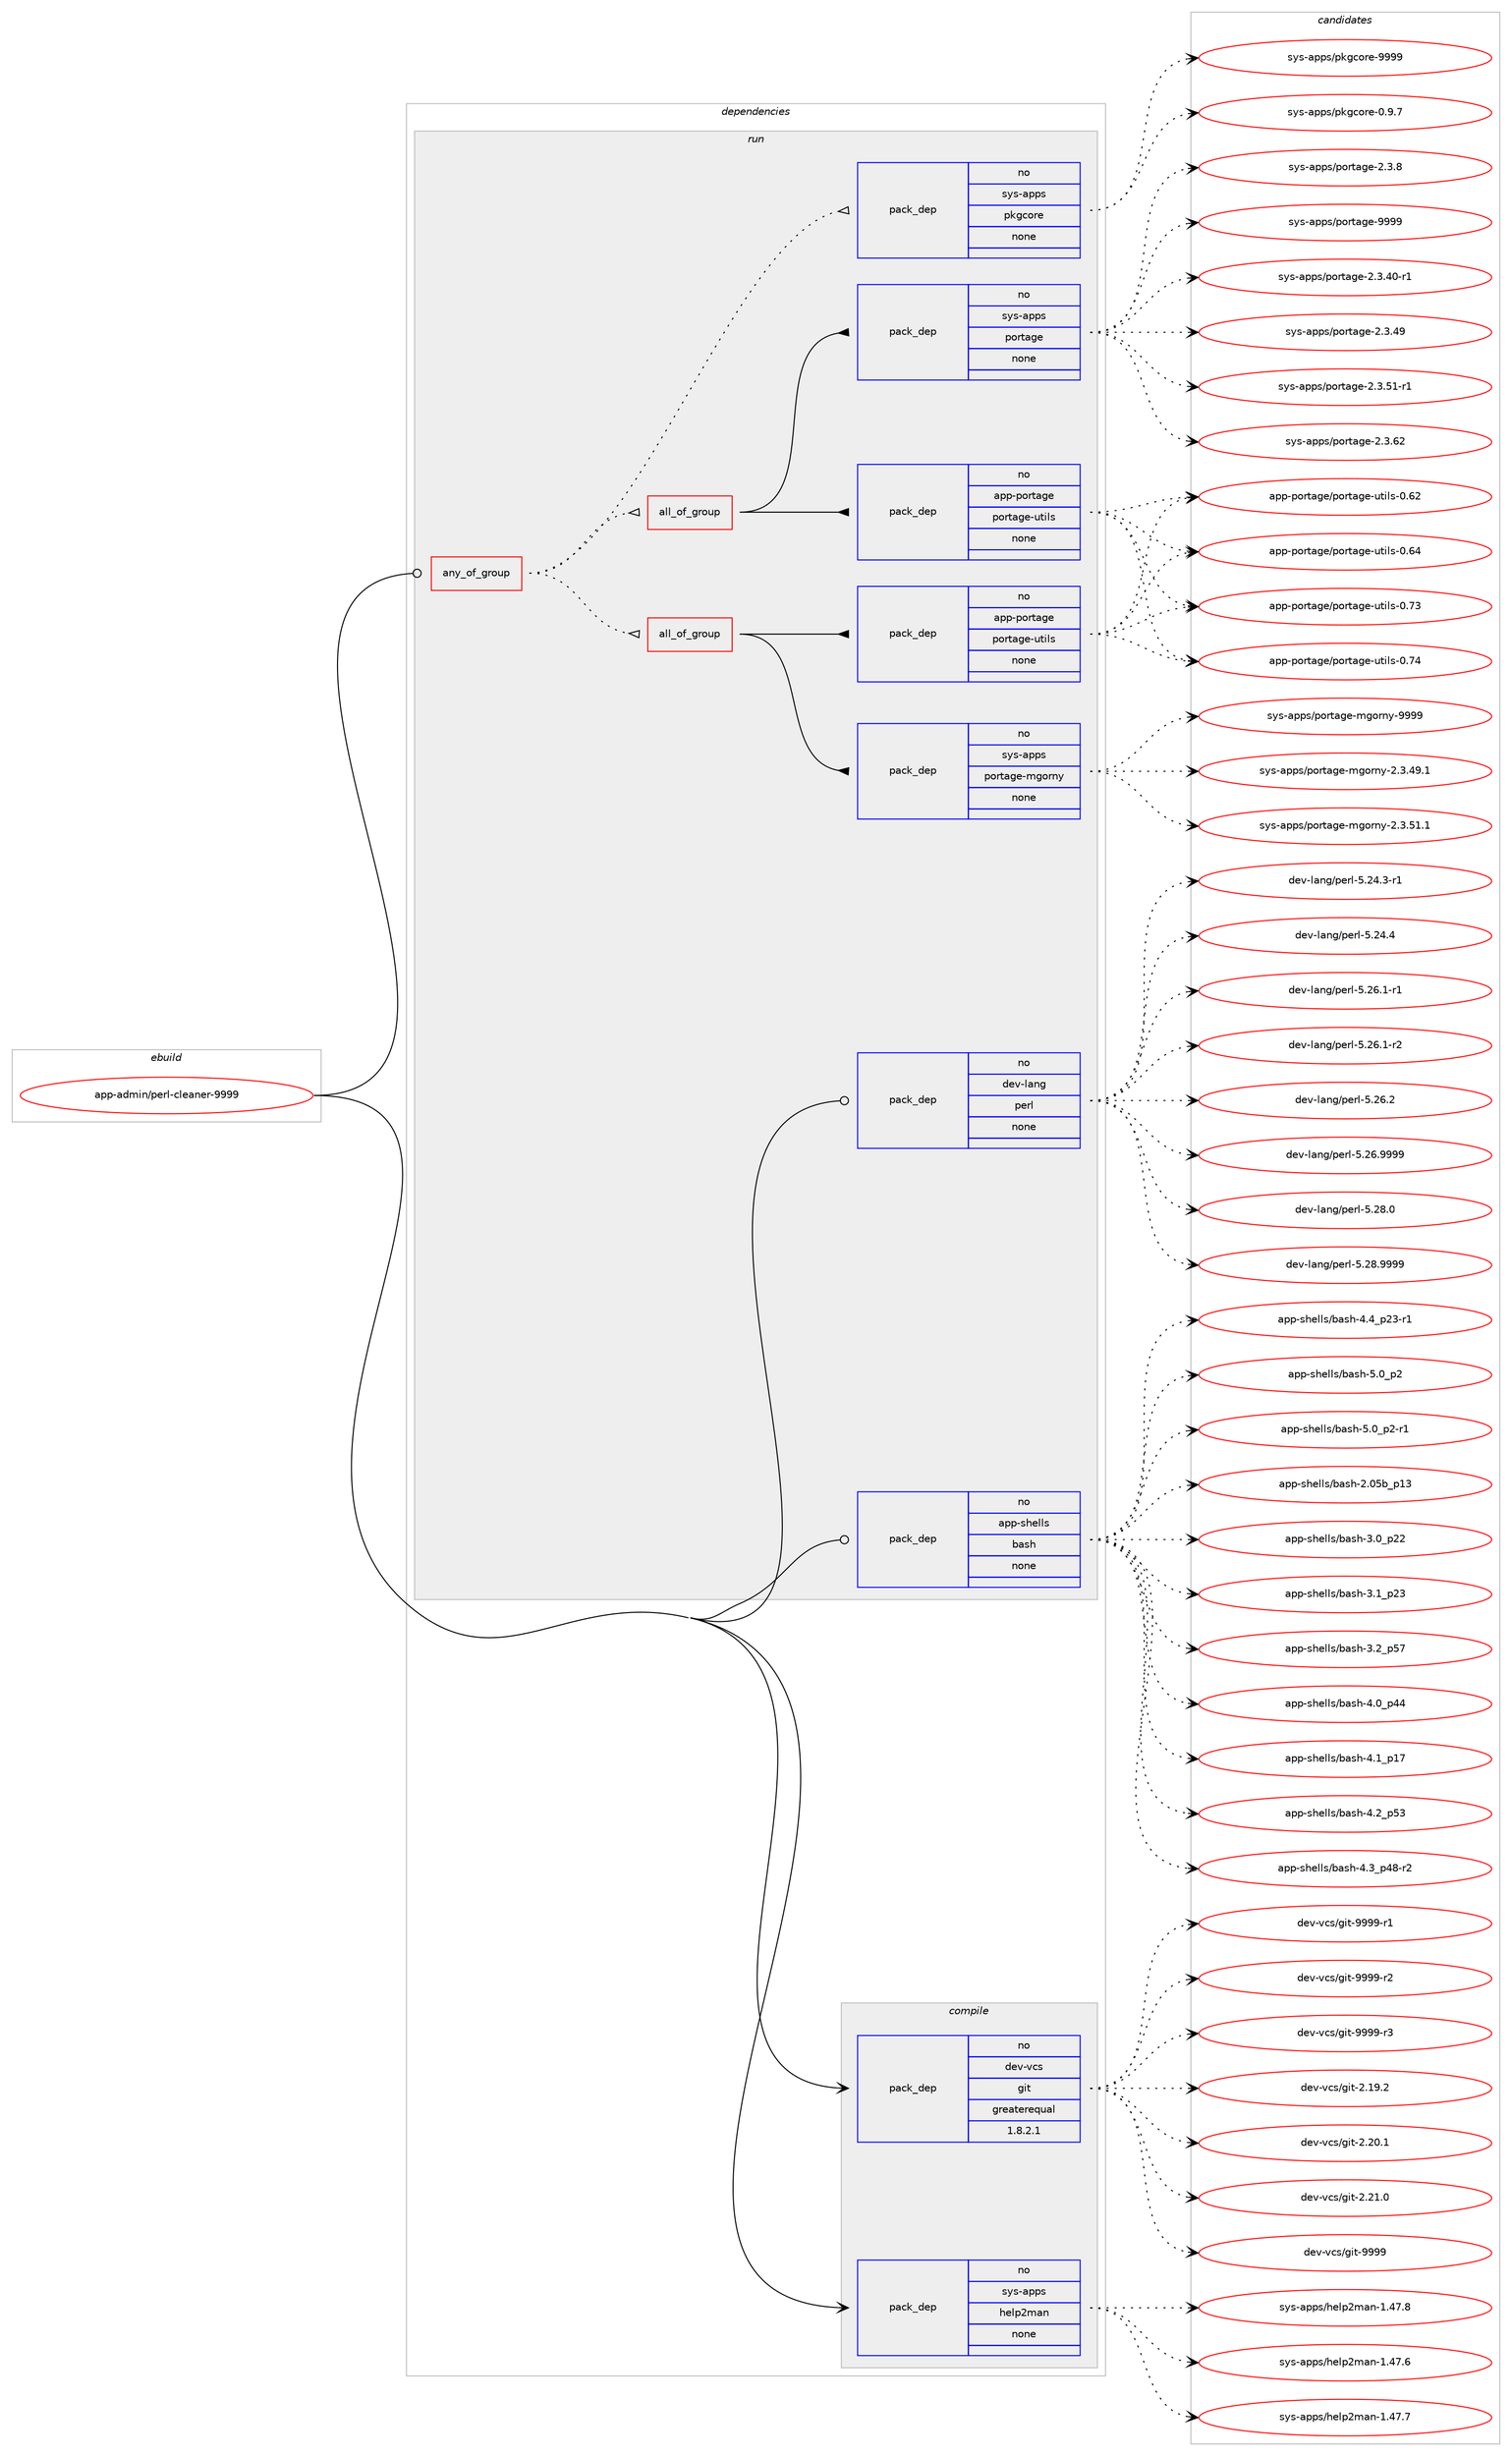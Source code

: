 digraph prolog {

# *************
# Graph options
# *************

newrank=true;
concentrate=true;
compound=true;
graph [rankdir=LR,fontname=Helvetica,fontsize=10,ranksep=1.5];#, ranksep=2.5, nodesep=0.2];
edge  [arrowhead=vee];
node  [fontname=Helvetica,fontsize=10];

# **********
# The ebuild
# **********

subgraph cluster_leftcol {
color=gray;
rank=same;
label=<<i>ebuild</i>>;
id [label="app-admin/perl-cleaner-9999", color=red, width=4, href="../app-admin/perl-cleaner-9999.svg"];
}

# ****************
# The dependencies
# ****************

subgraph cluster_midcol {
color=gray;
label=<<i>dependencies</i>>;
subgraph cluster_compile {
fillcolor="#eeeeee";
style=filled;
label=<<i>compile</i>>;
subgraph pack902055 {
dependency1266895 [label=<<TABLE BORDER="0" CELLBORDER="1" CELLSPACING="0" CELLPADDING="4" WIDTH="220"><TR><TD ROWSPAN="6" CELLPADDING="30">pack_dep</TD></TR><TR><TD WIDTH="110">no</TD></TR><TR><TD>dev-vcs</TD></TR><TR><TD>git</TD></TR><TR><TD>greaterequal</TD></TR><TR><TD>1.8.2.1</TD></TR></TABLE>>, shape=none, color=blue];
}
id:e -> dependency1266895:w [weight=20,style="solid",arrowhead="vee"];
subgraph pack902056 {
dependency1266896 [label=<<TABLE BORDER="0" CELLBORDER="1" CELLSPACING="0" CELLPADDING="4" WIDTH="220"><TR><TD ROWSPAN="6" CELLPADDING="30">pack_dep</TD></TR><TR><TD WIDTH="110">no</TD></TR><TR><TD>sys-apps</TD></TR><TR><TD>help2man</TD></TR><TR><TD>none</TD></TR><TR><TD></TD></TR></TABLE>>, shape=none, color=blue];
}
id:e -> dependency1266896:w [weight=20,style="solid",arrowhead="vee"];
}
subgraph cluster_compileandrun {
fillcolor="#eeeeee";
style=filled;
label=<<i>compile and run</i>>;
}
subgraph cluster_run {
fillcolor="#eeeeee";
style=filled;
label=<<i>run</i>>;
subgraph any19129 {
dependency1266897 [label=<<TABLE BORDER="0" CELLBORDER="1" CELLSPACING="0" CELLPADDING="4"><TR><TD CELLPADDING="10">any_of_group</TD></TR></TABLE>>, shape=none, color=red];subgraph all522 {
dependency1266898 [label=<<TABLE BORDER="0" CELLBORDER="1" CELLSPACING="0" CELLPADDING="4"><TR><TD CELLPADDING="10">all_of_group</TD></TR></TABLE>>, shape=none, color=red];subgraph pack902057 {
dependency1266899 [label=<<TABLE BORDER="0" CELLBORDER="1" CELLSPACING="0" CELLPADDING="4" WIDTH="220"><TR><TD ROWSPAN="6" CELLPADDING="30">pack_dep</TD></TR><TR><TD WIDTH="110">no</TD></TR><TR><TD>sys-apps</TD></TR><TR><TD>portage</TD></TR><TR><TD>none</TD></TR><TR><TD></TD></TR></TABLE>>, shape=none, color=blue];
}
dependency1266898:e -> dependency1266899:w [weight=20,style="solid",arrowhead="inv"];
subgraph pack902058 {
dependency1266900 [label=<<TABLE BORDER="0" CELLBORDER="1" CELLSPACING="0" CELLPADDING="4" WIDTH="220"><TR><TD ROWSPAN="6" CELLPADDING="30">pack_dep</TD></TR><TR><TD WIDTH="110">no</TD></TR><TR><TD>app-portage</TD></TR><TR><TD>portage-utils</TD></TR><TR><TD>none</TD></TR><TR><TD></TD></TR></TABLE>>, shape=none, color=blue];
}
dependency1266898:e -> dependency1266900:w [weight=20,style="solid",arrowhead="inv"];
}
dependency1266897:e -> dependency1266898:w [weight=20,style="dotted",arrowhead="oinv"];
subgraph all523 {
dependency1266901 [label=<<TABLE BORDER="0" CELLBORDER="1" CELLSPACING="0" CELLPADDING="4"><TR><TD CELLPADDING="10">all_of_group</TD></TR></TABLE>>, shape=none, color=red];subgraph pack902059 {
dependency1266902 [label=<<TABLE BORDER="0" CELLBORDER="1" CELLSPACING="0" CELLPADDING="4" WIDTH="220"><TR><TD ROWSPAN="6" CELLPADDING="30">pack_dep</TD></TR><TR><TD WIDTH="110">no</TD></TR><TR><TD>sys-apps</TD></TR><TR><TD>portage-mgorny</TD></TR><TR><TD>none</TD></TR><TR><TD></TD></TR></TABLE>>, shape=none, color=blue];
}
dependency1266901:e -> dependency1266902:w [weight=20,style="solid",arrowhead="inv"];
subgraph pack902060 {
dependency1266903 [label=<<TABLE BORDER="0" CELLBORDER="1" CELLSPACING="0" CELLPADDING="4" WIDTH="220"><TR><TD ROWSPAN="6" CELLPADDING="30">pack_dep</TD></TR><TR><TD WIDTH="110">no</TD></TR><TR><TD>app-portage</TD></TR><TR><TD>portage-utils</TD></TR><TR><TD>none</TD></TR><TR><TD></TD></TR></TABLE>>, shape=none, color=blue];
}
dependency1266901:e -> dependency1266903:w [weight=20,style="solid",arrowhead="inv"];
}
dependency1266897:e -> dependency1266901:w [weight=20,style="dotted",arrowhead="oinv"];
subgraph pack902061 {
dependency1266904 [label=<<TABLE BORDER="0" CELLBORDER="1" CELLSPACING="0" CELLPADDING="4" WIDTH="220"><TR><TD ROWSPAN="6" CELLPADDING="30">pack_dep</TD></TR><TR><TD WIDTH="110">no</TD></TR><TR><TD>sys-apps</TD></TR><TR><TD>pkgcore</TD></TR><TR><TD>none</TD></TR><TR><TD></TD></TR></TABLE>>, shape=none, color=blue];
}
dependency1266897:e -> dependency1266904:w [weight=20,style="dotted",arrowhead="oinv"];
}
id:e -> dependency1266897:w [weight=20,style="solid",arrowhead="odot"];
subgraph pack902062 {
dependency1266905 [label=<<TABLE BORDER="0" CELLBORDER="1" CELLSPACING="0" CELLPADDING="4" WIDTH="220"><TR><TD ROWSPAN="6" CELLPADDING="30">pack_dep</TD></TR><TR><TD WIDTH="110">no</TD></TR><TR><TD>app-shells</TD></TR><TR><TD>bash</TD></TR><TR><TD>none</TD></TR><TR><TD></TD></TR></TABLE>>, shape=none, color=blue];
}
id:e -> dependency1266905:w [weight=20,style="solid",arrowhead="odot"];
subgraph pack902063 {
dependency1266906 [label=<<TABLE BORDER="0" CELLBORDER="1" CELLSPACING="0" CELLPADDING="4" WIDTH="220"><TR><TD ROWSPAN="6" CELLPADDING="30">pack_dep</TD></TR><TR><TD WIDTH="110">no</TD></TR><TR><TD>dev-lang</TD></TR><TR><TD>perl</TD></TR><TR><TD>none</TD></TR><TR><TD></TD></TR></TABLE>>, shape=none, color=blue];
}
id:e -> dependency1266906:w [weight=20,style="solid",arrowhead="odot"];
}
}

# **************
# The candidates
# **************

subgraph cluster_choices {
rank=same;
color=gray;
label=<<i>candidates</i>>;

subgraph choice902055 {
color=black;
nodesep=1;
choice10010111845118991154710310511645504649574650 [label="dev-vcs/git-2.19.2", color=red, width=4,href="../dev-vcs/git-2.19.2.svg"];
choice10010111845118991154710310511645504650484649 [label="dev-vcs/git-2.20.1", color=red, width=4,href="../dev-vcs/git-2.20.1.svg"];
choice10010111845118991154710310511645504650494648 [label="dev-vcs/git-2.21.0", color=red, width=4,href="../dev-vcs/git-2.21.0.svg"];
choice1001011184511899115471031051164557575757 [label="dev-vcs/git-9999", color=red, width=4,href="../dev-vcs/git-9999.svg"];
choice10010111845118991154710310511645575757574511449 [label="dev-vcs/git-9999-r1", color=red, width=4,href="../dev-vcs/git-9999-r1.svg"];
choice10010111845118991154710310511645575757574511450 [label="dev-vcs/git-9999-r2", color=red, width=4,href="../dev-vcs/git-9999-r2.svg"];
choice10010111845118991154710310511645575757574511451 [label="dev-vcs/git-9999-r3", color=red, width=4,href="../dev-vcs/git-9999-r3.svg"];
dependency1266895:e -> choice10010111845118991154710310511645504649574650:w [style=dotted,weight="100"];
dependency1266895:e -> choice10010111845118991154710310511645504650484649:w [style=dotted,weight="100"];
dependency1266895:e -> choice10010111845118991154710310511645504650494648:w [style=dotted,weight="100"];
dependency1266895:e -> choice1001011184511899115471031051164557575757:w [style=dotted,weight="100"];
dependency1266895:e -> choice10010111845118991154710310511645575757574511449:w [style=dotted,weight="100"];
dependency1266895:e -> choice10010111845118991154710310511645575757574511450:w [style=dotted,weight="100"];
dependency1266895:e -> choice10010111845118991154710310511645575757574511451:w [style=dotted,weight="100"];
}
subgraph choice902056 {
color=black;
nodesep=1;
choice115121115459711211211547104101108112501099711045494652554654 [label="sys-apps/help2man-1.47.6", color=red, width=4,href="../sys-apps/help2man-1.47.6.svg"];
choice115121115459711211211547104101108112501099711045494652554655 [label="sys-apps/help2man-1.47.7", color=red, width=4,href="../sys-apps/help2man-1.47.7.svg"];
choice115121115459711211211547104101108112501099711045494652554656 [label="sys-apps/help2man-1.47.8", color=red, width=4,href="../sys-apps/help2man-1.47.8.svg"];
dependency1266896:e -> choice115121115459711211211547104101108112501099711045494652554654:w [style=dotted,weight="100"];
dependency1266896:e -> choice115121115459711211211547104101108112501099711045494652554655:w [style=dotted,weight="100"];
dependency1266896:e -> choice115121115459711211211547104101108112501099711045494652554656:w [style=dotted,weight="100"];
}
subgraph choice902057 {
color=black;
nodesep=1;
choice11512111545971121121154711211111411697103101455046514652484511449 [label="sys-apps/portage-2.3.40-r1", color=red, width=4,href="../sys-apps/portage-2.3.40-r1.svg"];
choice1151211154597112112115471121111141169710310145504651465257 [label="sys-apps/portage-2.3.49", color=red, width=4,href="../sys-apps/portage-2.3.49.svg"];
choice11512111545971121121154711211111411697103101455046514653494511449 [label="sys-apps/portage-2.3.51-r1", color=red, width=4,href="../sys-apps/portage-2.3.51-r1.svg"];
choice1151211154597112112115471121111141169710310145504651465450 [label="sys-apps/portage-2.3.62", color=red, width=4,href="../sys-apps/portage-2.3.62.svg"];
choice11512111545971121121154711211111411697103101455046514656 [label="sys-apps/portage-2.3.8", color=red, width=4,href="../sys-apps/portage-2.3.8.svg"];
choice115121115459711211211547112111114116971031014557575757 [label="sys-apps/portage-9999", color=red, width=4,href="../sys-apps/portage-9999.svg"];
dependency1266899:e -> choice11512111545971121121154711211111411697103101455046514652484511449:w [style=dotted,weight="100"];
dependency1266899:e -> choice1151211154597112112115471121111141169710310145504651465257:w [style=dotted,weight="100"];
dependency1266899:e -> choice11512111545971121121154711211111411697103101455046514653494511449:w [style=dotted,weight="100"];
dependency1266899:e -> choice1151211154597112112115471121111141169710310145504651465450:w [style=dotted,weight="100"];
dependency1266899:e -> choice11512111545971121121154711211111411697103101455046514656:w [style=dotted,weight="100"];
dependency1266899:e -> choice115121115459711211211547112111114116971031014557575757:w [style=dotted,weight="100"];
}
subgraph choice902058 {
color=black;
nodesep=1;
choice9711211245112111114116971031014711211111411697103101451171161051081154548465450 [label="app-portage/portage-utils-0.62", color=red, width=4,href="../app-portage/portage-utils-0.62.svg"];
choice9711211245112111114116971031014711211111411697103101451171161051081154548465452 [label="app-portage/portage-utils-0.64", color=red, width=4,href="../app-portage/portage-utils-0.64.svg"];
choice9711211245112111114116971031014711211111411697103101451171161051081154548465551 [label="app-portage/portage-utils-0.73", color=red, width=4,href="../app-portage/portage-utils-0.73.svg"];
choice9711211245112111114116971031014711211111411697103101451171161051081154548465552 [label="app-portage/portage-utils-0.74", color=red, width=4,href="../app-portage/portage-utils-0.74.svg"];
dependency1266900:e -> choice9711211245112111114116971031014711211111411697103101451171161051081154548465450:w [style=dotted,weight="100"];
dependency1266900:e -> choice9711211245112111114116971031014711211111411697103101451171161051081154548465452:w [style=dotted,weight="100"];
dependency1266900:e -> choice9711211245112111114116971031014711211111411697103101451171161051081154548465551:w [style=dotted,weight="100"];
dependency1266900:e -> choice9711211245112111114116971031014711211111411697103101451171161051081154548465552:w [style=dotted,weight="100"];
}
subgraph choice902059 {
color=black;
nodesep=1;
choice1151211154597112112115471121111141169710310145109103111114110121455046514652574649 [label="sys-apps/portage-mgorny-2.3.49.1", color=red, width=4,href="../sys-apps/portage-mgorny-2.3.49.1.svg"];
choice1151211154597112112115471121111141169710310145109103111114110121455046514653494649 [label="sys-apps/portage-mgorny-2.3.51.1", color=red, width=4,href="../sys-apps/portage-mgorny-2.3.51.1.svg"];
choice11512111545971121121154711211111411697103101451091031111141101214557575757 [label="sys-apps/portage-mgorny-9999", color=red, width=4,href="../sys-apps/portage-mgorny-9999.svg"];
dependency1266902:e -> choice1151211154597112112115471121111141169710310145109103111114110121455046514652574649:w [style=dotted,weight="100"];
dependency1266902:e -> choice1151211154597112112115471121111141169710310145109103111114110121455046514653494649:w [style=dotted,weight="100"];
dependency1266902:e -> choice11512111545971121121154711211111411697103101451091031111141101214557575757:w [style=dotted,weight="100"];
}
subgraph choice902060 {
color=black;
nodesep=1;
choice9711211245112111114116971031014711211111411697103101451171161051081154548465450 [label="app-portage/portage-utils-0.62", color=red, width=4,href="../app-portage/portage-utils-0.62.svg"];
choice9711211245112111114116971031014711211111411697103101451171161051081154548465452 [label="app-portage/portage-utils-0.64", color=red, width=4,href="../app-portage/portage-utils-0.64.svg"];
choice9711211245112111114116971031014711211111411697103101451171161051081154548465551 [label="app-portage/portage-utils-0.73", color=red, width=4,href="../app-portage/portage-utils-0.73.svg"];
choice9711211245112111114116971031014711211111411697103101451171161051081154548465552 [label="app-portage/portage-utils-0.74", color=red, width=4,href="../app-portage/portage-utils-0.74.svg"];
dependency1266903:e -> choice9711211245112111114116971031014711211111411697103101451171161051081154548465450:w [style=dotted,weight="100"];
dependency1266903:e -> choice9711211245112111114116971031014711211111411697103101451171161051081154548465452:w [style=dotted,weight="100"];
dependency1266903:e -> choice9711211245112111114116971031014711211111411697103101451171161051081154548465551:w [style=dotted,weight="100"];
dependency1266903:e -> choice9711211245112111114116971031014711211111411697103101451171161051081154548465552:w [style=dotted,weight="100"];
}
subgraph choice902061 {
color=black;
nodesep=1;
choice11512111545971121121154711210710399111114101454846574655 [label="sys-apps/pkgcore-0.9.7", color=red, width=4,href="../sys-apps/pkgcore-0.9.7.svg"];
choice115121115459711211211547112107103991111141014557575757 [label="sys-apps/pkgcore-9999", color=red, width=4,href="../sys-apps/pkgcore-9999.svg"];
dependency1266904:e -> choice11512111545971121121154711210710399111114101454846574655:w [style=dotted,weight="100"];
dependency1266904:e -> choice115121115459711211211547112107103991111141014557575757:w [style=dotted,weight="100"];
}
subgraph choice902062 {
color=black;
nodesep=1;
choice9711211245115104101108108115479897115104455046485398951124951 [label="app-shells/bash-2.05b_p13", color=red, width=4,href="../app-shells/bash-2.05b_p13.svg"];
choice971121124511510410110810811547989711510445514648951125050 [label="app-shells/bash-3.0_p22", color=red, width=4,href="../app-shells/bash-3.0_p22.svg"];
choice971121124511510410110810811547989711510445514649951125051 [label="app-shells/bash-3.1_p23", color=red, width=4,href="../app-shells/bash-3.1_p23.svg"];
choice971121124511510410110810811547989711510445514650951125355 [label="app-shells/bash-3.2_p57", color=red, width=4,href="../app-shells/bash-3.2_p57.svg"];
choice971121124511510410110810811547989711510445524648951125252 [label="app-shells/bash-4.0_p44", color=red, width=4,href="../app-shells/bash-4.0_p44.svg"];
choice971121124511510410110810811547989711510445524649951124955 [label="app-shells/bash-4.1_p17", color=red, width=4,href="../app-shells/bash-4.1_p17.svg"];
choice971121124511510410110810811547989711510445524650951125351 [label="app-shells/bash-4.2_p53", color=red, width=4,href="../app-shells/bash-4.2_p53.svg"];
choice9711211245115104101108108115479897115104455246519511252564511450 [label="app-shells/bash-4.3_p48-r2", color=red, width=4,href="../app-shells/bash-4.3_p48-r2.svg"];
choice9711211245115104101108108115479897115104455246529511250514511449 [label="app-shells/bash-4.4_p23-r1", color=red, width=4,href="../app-shells/bash-4.4_p23-r1.svg"];
choice9711211245115104101108108115479897115104455346489511250 [label="app-shells/bash-5.0_p2", color=red, width=4,href="../app-shells/bash-5.0_p2.svg"];
choice97112112451151041011081081154798971151044553464895112504511449 [label="app-shells/bash-5.0_p2-r1", color=red, width=4,href="../app-shells/bash-5.0_p2-r1.svg"];
dependency1266905:e -> choice9711211245115104101108108115479897115104455046485398951124951:w [style=dotted,weight="100"];
dependency1266905:e -> choice971121124511510410110810811547989711510445514648951125050:w [style=dotted,weight="100"];
dependency1266905:e -> choice971121124511510410110810811547989711510445514649951125051:w [style=dotted,weight="100"];
dependency1266905:e -> choice971121124511510410110810811547989711510445514650951125355:w [style=dotted,weight="100"];
dependency1266905:e -> choice971121124511510410110810811547989711510445524648951125252:w [style=dotted,weight="100"];
dependency1266905:e -> choice971121124511510410110810811547989711510445524649951124955:w [style=dotted,weight="100"];
dependency1266905:e -> choice971121124511510410110810811547989711510445524650951125351:w [style=dotted,weight="100"];
dependency1266905:e -> choice9711211245115104101108108115479897115104455246519511252564511450:w [style=dotted,weight="100"];
dependency1266905:e -> choice9711211245115104101108108115479897115104455246529511250514511449:w [style=dotted,weight="100"];
dependency1266905:e -> choice9711211245115104101108108115479897115104455346489511250:w [style=dotted,weight="100"];
dependency1266905:e -> choice97112112451151041011081081154798971151044553464895112504511449:w [style=dotted,weight="100"];
}
subgraph choice902063 {
color=black;
nodesep=1;
choice100101118451089711010347112101114108455346505246514511449 [label="dev-lang/perl-5.24.3-r1", color=red, width=4,href="../dev-lang/perl-5.24.3-r1.svg"];
choice10010111845108971101034711210111410845534650524652 [label="dev-lang/perl-5.24.4", color=red, width=4,href="../dev-lang/perl-5.24.4.svg"];
choice100101118451089711010347112101114108455346505446494511449 [label="dev-lang/perl-5.26.1-r1", color=red, width=4,href="../dev-lang/perl-5.26.1-r1.svg"];
choice100101118451089711010347112101114108455346505446494511450 [label="dev-lang/perl-5.26.1-r2", color=red, width=4,href="../dev-lang/perl-5.26.1-r2.svg"];
choice10010111845108971101034711210111410845534650544650 [label="dev-lang/perl-5.26.2", color=red, width=4,href="../dev-lang/perl-5.26.2.svg"];
choice10010111845108971101034711210111410845534650544657575757 [label="dev-lang/perl-5.26.9999", color=red, width=4,href="../dev-lang/perl-5.26.9999.svg"];
choice10010111845108971101034711210111410845534650564648 [label="dev-lang/perl-5.28.0", color=red, width=4,href="../dev-lang/perl-5.28.0.svg"];
choice10010111845108971101034711210111410845534650564657575757 [label="dev-lang/perl-5.28.9999", color=red, width=4,href="../dev-lang/perl-5.28.9999.svg"];
dependency1266906:e -> choice100101118451089711010347112101114108455346505246514511449:w [style=dotted,weight="100"];
dependency1266906:e -> choice10010111845108971101034711210111410845534650524652:w [style=dotted,weight="100"];
dependency1266906:e -> choice100101118451089711010347112101114108455346505446494511449:w [style=dotted,weight="100"];
dependency1266906:e -> choice100101118451089711010347112101114108455346505446494511450:w [style=dotted,weight="100"];
dependency1266906:e -> choice10010111845108971101034711210111410845534650544650:w [style=dotted,weight="100"];
dependency1266906:e -> choice10010111845108971101034711210111410845534650544657575757:w [style=dotted,weight="100"];
dependency1266906:e -> choice10010111845108971101034711210111410845534650564648:w [style=dotted,weight="100"];
dependency1266906:e -> choice10010111845108971101034711210111410845534650564657575757:w [style=dotted,weight="100"];
}
}

}

